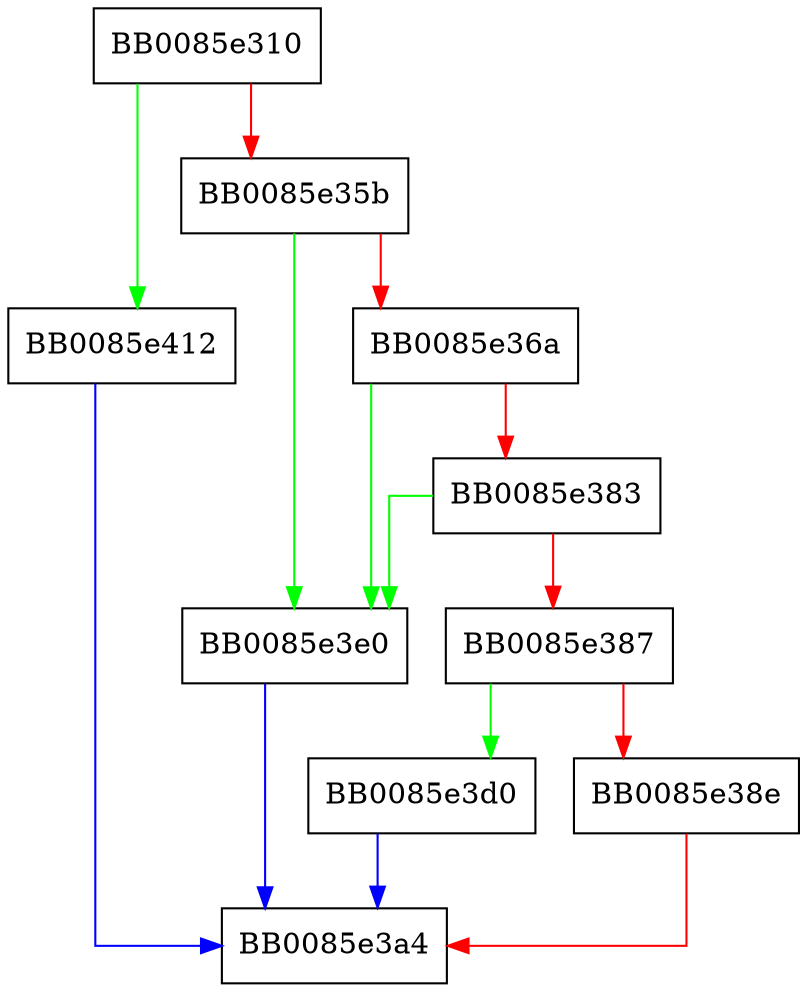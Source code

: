 digraph BN_GF2m_mod_solve_quad {
  node [shape="box"];
  graph [splines=ortho];
  BB0085e310 -> BB0085e412 [color="green"];
  BB0085e310 -> BB0085e35b [color="red"];
  BB0085e35b -> BB0085e3e0 [color="green"];
  BB0085e35b -> BB0085e36a [color="red"];
  BB0085e36a -> BB0085e3e0 [color="green"];
  BB0085e36a -> BB0085e383 [color="red"];
  BB0085e383 -> BB0085e3e0 [color="green"];
  BB0085e383 -> BB0085e387 [color="red"];
  BB0085e387 -> BB0085e3d0 [color="green"];
  BB0085e387 -> BB0085e38e [color="red"];
  BB0085e38e -> BB0085e3a4 [color="red"];
  BB0085e3d0 -> BB0085e3a4 [color="blue"];
  BB0085e3e0 -> BB0085e3a4 [color="blue"];
  BB0085e412 -> BB0085e3a4 [color="blue"];
}